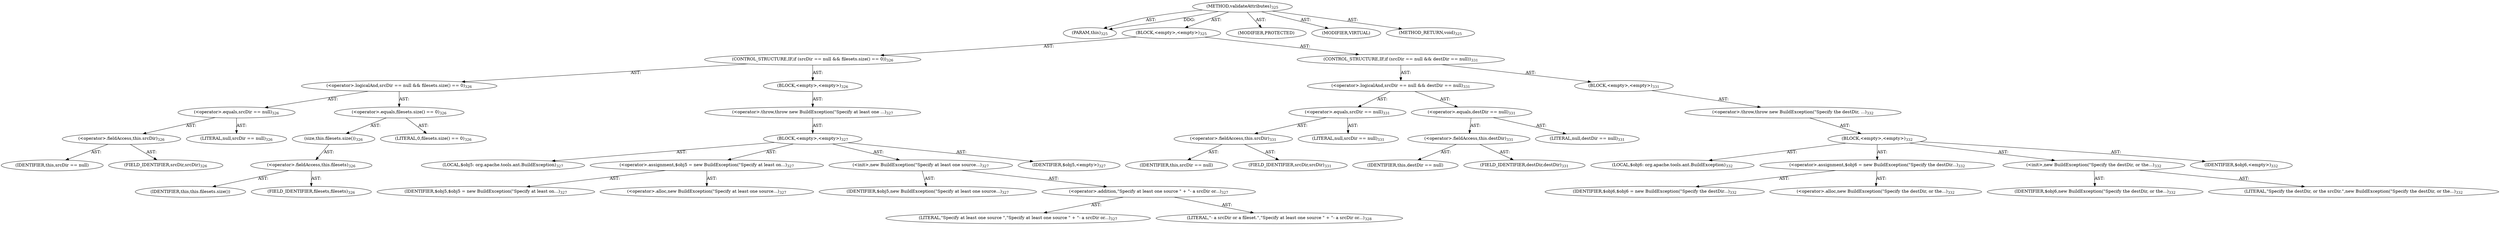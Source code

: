 digraph "validateAttributes" {  
"111669149709" [label = <(METHOD,validateAttributes)<SUB>325</SUB>> ]
"115964117017" [label = <(PARAM,this)<SUB>325</SUB>> ]
"25769803820" [label = <(BLOCK,&lt;empty&gt;,&lt;empty&gt;)<SUB>325</SUB>> ]
"47244640282" [label = <(CONTROL_STRUCTURE,IF,if (srcDir == null &amp;&amp; filesets.size() == 0))<SUB>326</SUB>> ]
"30064771267" [label = <(&lt;operator&gt;.logicalAnd,srcDir == null &amp;&amp; filesets.size() == 0)<SUB>326</SUB>> ]
"30064771268" [label = <(&lt;operator&gt;.equals,srcDir == null)<SUB>326</SUB>> ]
"30064771269" [label = <(&lt;operator&gt;.fieldAccess,this.srcDir)<SUB>326</SUB>> ]
"68719476902" [label = <(IDENTIFIER,this,srcDir == null)> ]
"55834574887" [label = <(FIELD_IDENTIFIER,srcDir,srcDir)<SUB>326</SUB>> ]
"90194313235" [label = <(LITERAL,null,srcDir == null)<SUB>326</SUB>> ]
"30064771270" [label = <(&lt;operator&gt;.equals,filesets.size() == 0)<SUB>326</SUB>> ]
"30064771271" [label = <(size,this.filesets.size())<SUB>326</SUB>> ]
"30064771272" [label = <(&lt;operator&gt;.fieldAccess,this.filesets)<SUB>326</SUB>> ]
"68719476903" [label = <(IDENTIFIER,this,this.filesets.size())> ]
"55834574888" [label = <(FIELD_IDENTIFIER,filesets,filesets)<SUB>326</SUB>> ]
"90194313236" [label = <(LITERAL,0,filesets.size() == 0)<SUB>326</SUB>> ]
"25769803821" [label = <(BLOCK,&lt;empty&gt;,&lt;empty&gt;)<SUB>326</SUB>> ]
"30064771273" [label = <(&lt;operator&gt;.throw,throw new BuildException(&quot;Specify at least one ...)<SUB>327</SUB>> ]
"25769803822" [label = <(BLOCK,&lt;empty&gt;,&lt;empty&gt;)<SUB>327</SUB>> ]
"94489280537" [label = <(LOCAL,$obj5: org.apache.tools.ant.BuildException)<SUB>327</SUB>> ]
"30064771274" [label = <(&lt;operator&gt;.assignment,$obj5 = new BuildException(&quot;Specify at least on...)<SUB>327</SUB>> ]
"68719476904" [label = <(IDENTIFIER,$obj5,$obj5 = new BuildException(&quot;Specify at least on...)<SUB>327</SUB>> ]
"30064771275" [label = <(&lt;operator&gt;.alloc,new BuildException(&quot;Specify at least one source...)<SUB>327</SUB>> ]
"30064771276" [label = <(&lt;init&gt;,new BuildException(&quot;Specify at least one source...)<SUB>327</SUB>> ]
"68719476905" [label = <(IDENTIFIER,$obj5,new BuildException(&quot;Specify at least one source...)<SUB>327</SUB>> ]
"30064771277" [label = <(&lt;operator&gt;.addition,&quot;Specify at least one source &quot; + &quot;- a srcDir or...)<SUB>327</SUB>> ]
"90194313237" [label = <(LITERAL,&quot;Specify at least one source &quot;,&quot;Specify at least one source &quot; + &quot;- a srcDir or...)<SUB>327</SUB>> ]
"90194313238" [label = <(LITERAL,&quot;- a srcDir or a fileset.&quot;,&quot;Specify at least one source &quot; + &quot;- a srcDir or...)<SUB>328</SUB>> ]
"68719476906" [label = <(IDENTIFIER,$obj5,&lt;empty&gt;)<SUB>327</SUB>> ]
"47244640283" [label = <(CONTROL_STRUCTURE,IF,if (srcDir == null &amp;&amp; destDir == null))<SUB>331</SUB>> ]
"30064771278" [label = <(&lt;operator&gt;.logicalAnd,srcDir == null &amp;&amp; destDir == null)<SUB>331</SUB>> ]
"30064771279" [label = <(&lt;operator&gt;.equals,srcDir == null)<SUB>331</SUB>> ]
"30064771280" [label = <(&lt;operator&gt;.fieldAccess,this.srcDir)<SUB>331</SUB>> ]
"68719476907" [label = <(IDENTIFIER,this,srcDir == null)> ]
"55834574889" [label = <(FIELD_IDENTIFIER,srcDir,srcDir)<SUB>331</SUB>> ]
"90194313239" [label = <(LITERAL,null,srcDir == null)<SUB>331</SUB>> ]
"30064771281" [label = <(&lt;operator&gt;.equals,destDir == null)<SUB>331</SUB>> ]
"30064771282" [label = <(&lt;operator&gt;.fieldAccess,this.destDir)<SUB>331</SUB>> ]
"68719476908" [label = <(IDENTIFIER,this,destDir == null)> ]
"55834574890" [label = <(FIELD_IDENTIFIER,destDir,destDir)<SUB>331</SUB>> ]
"90194313240" [label = <(LITERAL,null,destDir == null)<SUB>331</SUB>> ]
"25769803823" [label = <(BLOCK,&lt;empty&gt;,&lt;empty&gt;)<SUB>331</SUB>> ]
"30064771283" [label = <(&lt;operator&gt;.throw,throw new BuildException(&quot;Specify the destDir, ...)<SUB>332</SUB>> ]
"25769803824" [label = <(BLOCK,&lt;empty&gt;,&lt;empty&gt;)<SUB>332</SUB>> ]
"94489280538" [label = <(LOCAL,$obj6: org.apache.tools.ant.BuildException)<SUB>332</SUB>> ]
"30064771284" [label = <(&lt;operator&gt;.assignment,$obj6 = new BuildException(&quot;Specify the destDir...)<SUB>332</SUB>> ]
"68719476909" [label = <(IDENTIFIER,$obj6,$obj6 = new BuildException(&quot;Specify the destDir...)<SUB>332</SUB>> ]
"30064771285" [label = <(&lt;operator&gt;.alloc,new BuildException(&quot;Specify the destDir, or the...)<SUB>332</SUB>> ]
"30064771286" [label = <(&lt;init&gt;,new BuildException(&quot;Specify the destDir, or the...)<SUB>332</SUB>> ]
"68719476910" [label = <(IDENTIFIER,$obj6,new BuildException(&quot;Specify the destDir, or the...)<SUB>332</SUB>> ]
"90194313241" [label = <(LITERAL,&quot;Specify the destDir, or the srcDir.&quot;,new BuildException(&quot;Specify the destDir, or the...)<SUB>332</SUB>> ]
"68719476911" [label = <(IDENTIFIER,$obj6,&lt;empty&gt;)<SUB>332</SUB>> ]
"133143986210" [label = <(MODIFIER,PROTECTED)> ]
"133143986211" [label = <(MODIFIER,VIRTUAL)> ]
"128849018893" [label = <(METHOD_RETURN,void)<SUB>325</SUB>> ]
  "111669149709" -> "115964117017"  [ label = "AST: "] 
  "111669149709" -> "25769803820"  [ label = "AST: "] 
  "111669149709" -> "133143986210"  [ label = "AST: "] 
  "111669149709" -> "133143986211"  [ label = "AST: "] 
  "111669149709" -> "128849018893"  [ label = "AST: "] 
  "25769803820" -> "47244640282"  [ label = "AST: "] 
  "25769803820" -> "47244640283"  [ label = "AST: "] 
  "47244640282" -> "30064771267"  [ label = "AST: "] 
  "47244640282" -> "25769803821"  [ label = "AST: "] 
  "30064771267" -> "30064771268"  [ label = "AST: "] 
  "30064771267" -> "30064771270"  [ label = "AST: "] 
  "30064771268" -> "30064771269"  [ label = "AST: "] 
  "30064771268" -> "90194313235"  [ label = "AST: "] 
  "30064771269" -> "68719476902"  [ label = "AST: "] 
  "30064771269" -> "55834574887"  [ label = "AST: "] 
  "30064771270" -> "30064771271"  [ label = "AST: "] 
  "30064771270" -> "90194313236"  [ label = "AST: "] 
  "30064771271" -> "30064771272"  [ label = "AST: "] 
  "30064771272" -> "68719476903"  [ label = "AST: "] 
  "30064771272" -> "55834574888"  [ label = "AST: "] 
  "25769803821" -> "30064771273"  [ label = "AST: "] 
  "30064771273" -> "25769803822"  [ label = "AST: "] 
  "25769803822" -> "94489280537"  [ label = "AST: "] 
  "25769803822" -> "30064771274"  [ label = "AST: "] 
  "25769803822" -> "30064771276"  [ label = "AST: "] 
  "25769803822" -> "68719476906"  [ label = "AST: "] 
  "30064771274" -> "68719476904"  [ label = "AST: "] 
  "30064771274" -> "30064771275"  [ label = "AST: "] 
  "30064771276" -> "68719476905"  [ label = "AST: "] 
  "30064771276" -> "30064771277"  [ label = "AST: "] 
  "30064771277" -> "90194313237"  [ label = "AST: "] 
  "30064771277" -> "90194313238"  [ label = "AST: "] 
  "47244640283" -> "30064771278"  [ label = "AST: "] 
  "47244640283" -> "25769803823"  [ label = "AST: "] 
  "30064771278" -> "30064771279"  [ label = "AST: "] 
  "30064771278" -> "30064771281"  [ label = "AST: "] 
  "30064771279" -> "30064771280"  [ label = "AST: "] 
  "30064771279" -> "90194313239"  [ label = "AST: "] 
  "30064771280" -> "68719476907"  [ label = "AST: "] 
  "30064771280" -> "55834574889"  [ label = "AST: "] 
  "30064771281" -> "30064771282"  [ label = "AST: "] 
  "30064771281" -> "90194313240"  [ label = "AST: "] 
  "30064771282" -> "68719476908"  [ label = "AST: "] 
  "30064771282" -> "55834574890"  [ label = "AST: "] 
  "25769803823" -> "30064771283"  [ label = "AST: "] 
  "30064771283" -> "25769803824"  [ label = "AST: "] 
  "25769803824" -> "94489280538"  [ label = "AST: "] 
  "25769803824" -> "30064771284"  [ label = "AST: "] 
  "25769803824" -> "30064771286"  [ label = "AST: "] 
  "25769803824" -> "68719476911"  [ label = "AST: "] 
  "30064771284" -> "68719476909"  [ label = "AST: "] 
  "30064771284" -> "30064771285"  [ label = "AST: "] 
  "30064771286" -> "68719476910"  [ label = "AST: "] 
  "30064771286" -> "90194313241"  [ label = "AST: "] 
  "111669149709" -> "115964117017"  [ label = "DDG: "] 
}

